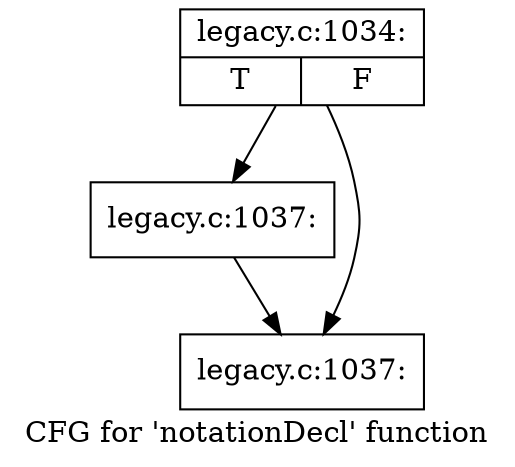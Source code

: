digraph "CFG for 'notationDecl' function" {
	label="CFG for 'notationDecl' function";

	Node0x4957120 [shape=record,label="{legacy.c:1034:|{<s0>T|<s1>F}}"];
	Node0x4957120 -> Node0x4959780;
	Node0x4957120 -> Node0x49597d0;
	Node0x4959780 [shape=record,label="{legacy.c:1037:}"];
	Node0x4959780 -> Node0x49597d0;
	Node0x49597d0 [shape=record,label="{legacy.c:1037:}"];
}
